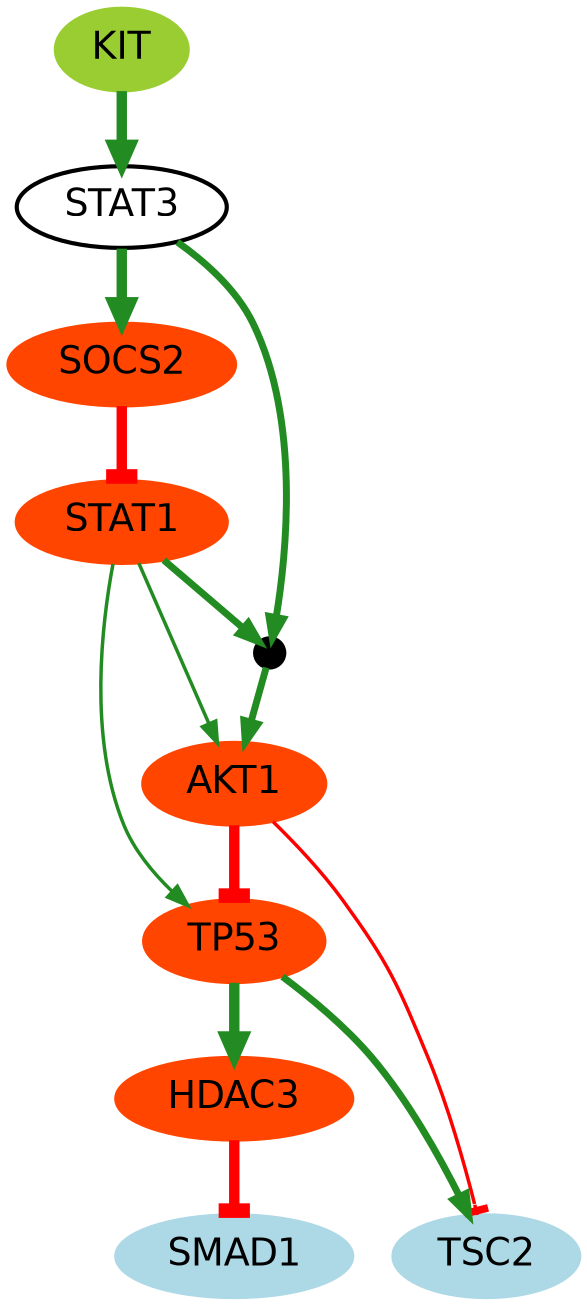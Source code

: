 digraph "" {
HDAC3 [color=orangered, fillcolor=orangered, fontname=Helvetica, fontsize=18, shape=ellipse, style="filled, bold"];
STAT3 [color=black, fillcolor=white, fontname=Helvetica, fontsize=18, shape=ellipse, style="filled, bold"];
STAT1 [color=orangered, fillcolor=orangered, fontname=Helvetica, fontsize=18, shape=ellipse, style="filled, bold"];
SOCS2 [color=orangered, fillcolor=orangered, fontname=Helvetica, fontsize=18, shape=ellipse, style="filled, bold"];
SMAD1 [color=lightblue, fillcolor=lightblue, fontname=Helvetica, fontsize=18, shape=ellipse, style="filled, bold"];
KIT [color=olivedrab3, fillcolor=olivedrab3, fontname=Helvetica, fontsize=18, shape=ellipse, style="filled, bold"];
AKT1 [color=orangered, fillcolor=orangered, fontname=Helvetica, fontsize=18, shape=ellipse, style="filled, bold"];
"gate-1" [color=black, fillcolor=black, fixedsize=True, fontname=Helvetica, fontsize=18, gate=True, height="0.2", label=".", shape=ellipse, style="filled, bold", width="0.2"];
TP53 [color=orangered, fillcolor=orangered, fontname=Helvetica, fontsize=18, shape=ellipse, style="filled, bold"];
TSC2 [color=lightblue, fillcolor=lightblue, fontname=Helvetica, fontsize=18, shape=ellipse, style="filled, bold"];
HDAC3 -> SMAD1  [arrowhead=tee, color=red, dir=forward, key=0, penwidth="5.0", sign="-1", weight="1.0"];
STAT3 -> "gate-1"  [arrowhead=normal, color=forestgreen, dir=forward, key=0, penwidth="3.333333333333333", sign=1, weight="0.6666666666666666"];
STAT3 -> SOCS2  [arrowhead=normal, color=forestgreen, dir=forward, key=0, penwidth="5.0", sign=1, weight="1.0"];
STAT1 -> AKT1  [arrowhead=normal, color=forestgreen, dir=forward, key=0, penwidth="1.6666666666666665", sign=1, weight="0.3333333333333333"];
STAT1 -> TP53  [arrowhead=normal, color=forestgreen, dir=forward, key=0, penwidth="1.6666666666666665", sign=1, weight="0.3333333333333333"];
STAT1 -> "gate-1"  [arrowhead=normal, color=forestgreen, dir=forward, key=0, penwidth="3.333333333333333", sign=1, weight="0.6666666666666666"];
SOCS2 -> STAT1  [arrowhead=tee, color=red, dir=forward, key=0, penwidth="5.0", sign="-1", weight="1.0"];
KIT -> STAT3  [arrowhead=normal, color=forestgreen, dir=forward, key=0, penwidth="5.0", sign=1, weight="1.0"];
AKT1 -> TP53  [arrowhead=tee, color=red, dir=forward, key=0, penwidth="5.0", sign="-1", weight="1.0"];
AKT1 -> TSC2  [arrowhead=tee, color=red, dir=forward, key=0, penwidth="1.6666666666666665", sign="-1", weight="0.3333333333333333"];
"gate-1" -> AKT1  [arrowhead=normal, color=forestgreen, dir=forward, key=0, penwidth="3.333333333333333", sign=1, weight="0.6666666666666666"];
TP53 -> HDAC3  [arrowhead=normal, color=forestgreen, dir=forward, key=0, penwidth="5.0", sign=1, weight="1.0"];
TP53 -> TSC2  [arrowhead=normal, color=forestgreen, dir=forward, key=0, penwidth="3.333333333333333", sign=1, weight="0.6666666666666666"];
}
